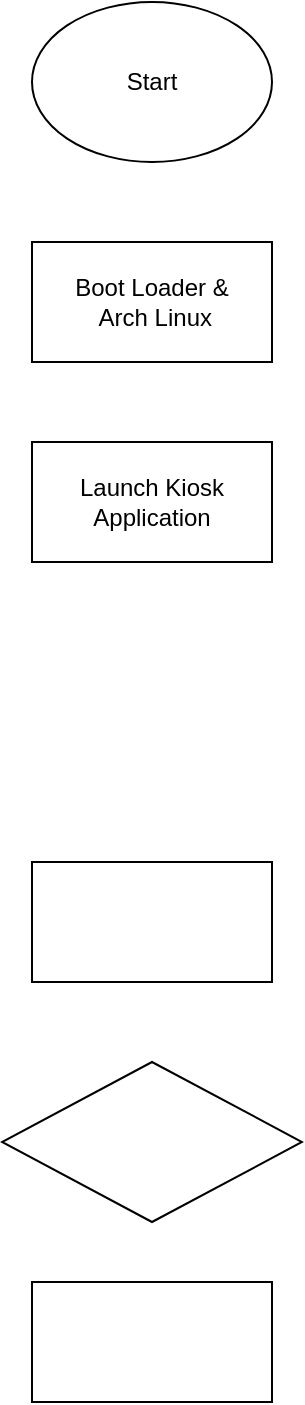<mxfile compressed="true" version="26.2.12"><diagram name="Page-1" id="eG5tvo9UgwHiR6DEYF9L"><mxGraphModel dx="351" dy="633" grid="1" gridSize="10" guides="1" tooltips="1" connect="1" arrows="1" fold="1" page="1" pageScale="1" pageWidth="583" pageHeight="827" math="0" shadow="0"><root><mxCell id="0"/><mxCell id="1" parent="0"/><mxCell id="c32ZY7MYhhRMc4Ojms5w-1" value="&lt;div align=&quot;center&quot;&gt;Start&lt;/div&gt;" style="ellipse;whiteSpace=wrap;html=1;align=center;" parent="1" vertex="1"><mxGeometry x="70" y="60" width="120" height="80" as="geometry"/></mxCell><mxCell id="c32ZY7MYhhRMc4Ojms5w-4" value="&lt;div&gt;Boot Loader &amp;amp;&lt;/div&gt;&lt;div&gt;&amp;nbsp;Arch Linux&lt;/div&gt;" style="rounded=0;whiteSpace=wrap;html=1;" parent="1" vertex="1"><mxGeometry x="70" y="180" width="120" height="60" as="geometry"/></mxCell><mxCell id="c32ZY7MYhhRMc4Ojms5w-5" value="Launch Kiosk Application" style="rounded=0;whiteSpace=wrap;html=1;" parent="1" vertex="1"><mxGeometry x="70" y="280" width="120" height="60" as="geometry"/></mxCell><mxCell id="c32ZY7MYhhRMc4Ojms5w-6" value="" style="rounded=0;whiteSpace=wrap;html=1;" parent="1" vertex="1"><mxGeometry x="70" y="490" width="120" height="60" as="geometry"/></mxCell><mxCell id="c32ZY7MYhhRMc4Ojms5w-7" value="" style="rhombus;whiteSpace=wrap;html=1;" parent="1" vertex="1"><mxGeometry x="55" y="590" width="150" height="80" as="geometry"/></mxCell><mxCell id="c32ZY7MYhhRMc4Ojms5w-8" value="" style="rounded=0;whiteSpace=wrap;html=1;" parent="1" vertex="1"><mxGeometry x="70" y="700" width="120" height="60" as="geometry"/></mxCell></root></mxGraphModel></diagram></mxfile>